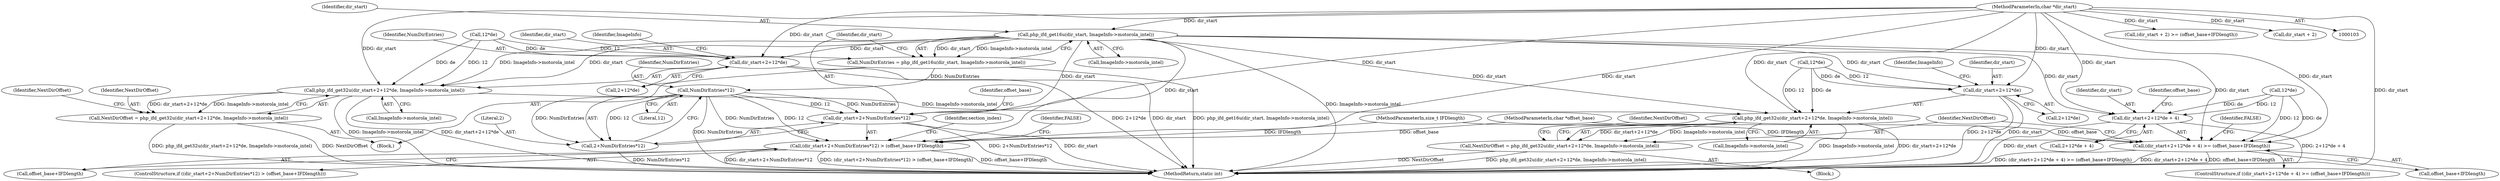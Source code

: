digraph "0_php_082aecfc3a753ad03be82cf14f03ac065723ec92_1@pointer" {
"1000132" [label="(Call,php_ifd_get16u(dir_start, ImageInfo->motorola_intel))"];
"1000105" [label="(MethodParameterIn,char *dir_start)"];
"1000130" [label="(Call,NumDirEntries = php_ifd_get16u(dir_start, ImageInfo->motorola_intel))"];
"1000143" [label="(Call,NumDirEntries*12)"];
"1000138" [label="(Call,(dir_start+2+NumDirEntries*12) > (offset_base+IFDlength))"];
"1000139" [label="(Call,dir_start+2+NumDirEntries*12)"];
"1000141" [label="(Call,2+NumDirEntries*12)"];
"1000162" [label="(Call,php_ifd_get32u(dir_start+2+12*de, ImageInfo->motorola_intel))"];
"1000160" [label="(Call,NextDirOffset = php_ifd_get32u(dir_start+2+12*de, ImageInfo->motorola_intel))"];
"1000195" [label="(Call,php_ifd_get32u(dir_start+2+12*de, ImageInfo->motorola_intel))"];
"1000193" [label="(Call,NextDirOffset = php_ifd_get32u(dir_start+2+12*de, ImageInfo->motorola_intel))"];
"1000163" [label="(Call,dir_start+2+12*de)"];
"1000177" [label="(Call,(dir_start+2+12*de + 4) >= (offset_base+IFDlength))"];
"1000178" [label="(Call,dir_start+2+12*de + 4)"];
"1000196" [label="(Call,dir_start+2+12*de)"];
"1000130" [label="(Call,NumDirEntries = php_ifd_get16u(dir_start, ImageInfo->motorola_intel))"];
"1000142" [label="(Literal,2)"];
"1000138" [label="(Call,(dir_start+2+NumDirEntries*12) > (offset_base+IFDlength))"];
"1000106" [label="(MethodParameterIn,char *offset_base)"];
"1000145" [label="(Literal,12)"];
"1000170" [label="(Call,ImageInfo->motorola_intel)"];
"1000179" [label="(Identifier,dir_start)"];
"1000163" [label="(Call,dir_start+2+12*de)"];
"1000204" [label="(Identifier,ImageInfo)"];
"1000242" [label="(MethodReturn,static int)"];
"1000197" [label="(Identifier,dir_start)"];
"1000167" [label="(Call,12*de)"];
"1000120" [label="(Call,(dir_start + 2) >= (offset_base+IFDlength))"];
"1000110" [label="(Block,)"];
"1000144" [label="(Identifier,NumDirEntries)"];
"1000194" [label="(Identifier,NextDirOffset)"];
"1000196" [label="(Call,dir_start+2+12*de)"];
"1000180" [label="(Call,2+12*de + 4)"];
"1000174" [label="(Identifier,NextDirOffset)"];
"1000133" [label="(Identifier,dir_start)"];
"1000178" [label="(Call,dir_start+2+12*de + 4)"];
"1000141" [label="(Call,2+NumDirEntries*12)"];
"1000207" [label="(Identifier,NextDirOffset)"];
"1000193" [label="(Call,NextDirOffset = php_ifd_get32u(dir_start+2+12*de, ImageInfo->motorola_intel))"];
"1000147" [label="(Identifier,offset_base)"];
"1000137" [label="(ControlStructure,if ((dir_start+2+NumDirEntries*12) > (offset_base+IFDlength)))"];
"1000176" [label="(ControlStructure,if ((dir_start+2+12*de + 4) >= (offset_base+IFDlength)))"];
"1000187" [label="(Call,offset_base+IFDlength)"];
"1000131" [label="(Identifier,NumDirEntries)"];
"1000152" [label="(Identifier,FALSE)"];
"1000200" [label="(Call,12*de)"];
"1000165" [label="(Call,2+12*de)"];
"1000175" [label="(Block,)"];
"1000198" [label="(Call,2+12*de)"];
"1000161" [label="(Identifier,NextDirOffset)"];
"1000192" [label="(Identifier,FALSE)"];
"1000195" [label="(Call,php_ifd_get32u(dir_start+2+12*de, ImageInfo->motorola_intel))"];
"1000183" [label="(Call,12*de)"];
"1000107" [label="(MethodParameterIn,size_t IFDlength)"];
"1000134" [label="(Call,ImageInfo->motorola_intel)"];
"1000177" [label="(Call,(dir_start+2+12*de + 4) >= (offset_base+IFDlength))"];
"1000203" [label="(Call,ImageInfo->motorola_intel)"];
"1000121" [label="(Call,dir_start + 2)"];
"1000139" [label="(Call,dir_start+2+NumDirEntries*12)"];
"1000155" [label="(Identifier,section_index)"];
"1000162" [label="(Call,php_ifd_get32u(dir_start+2+12*de, ImageInfo->motorola_intel))"];
"1000143" [label="(Call,NumDirEntries*12)"];
"1000160" [label="(Call,NextDirOffset = php_ifd_get32u(dir_start+2+12*de, ImageInfo->motorola_intel))"];
"1000164" [label="(Identifier,dir_start)"];
"1000171" [label="(Identifier,ImageInfo)"];
"1000146" [label="(Call,offset_base+IFDlength)"];
"1000132" [label="(Call,php_ifd_get16u(dir_start, ImageInfo->motorola_intel))"];
"1000105" [label="(MethodParameterIn,char *dir_start)"];
"1000140" [label="(Identifier,dir_start)"];
"1000188" [label="(Identifier,offset_base)"];
"1000132" -> "1000130"  [label="AST: "];
"1000132" -> "1000134"  [label="CFG: "];
"1000133" -> "1000132"  [label="AST: "];
"1000134" -> "1000132"  [label="AST: "];
"1000130" -> "1000132"  [label="CFG: "];
"1000132" -> "1000242"  [label="DDG: ImageInfo->motorola_intel"];
"1000132" -> "1000130"  [label="DDG: dir_start"];
"1000132" -> "1000130"  [label="DDG: ImageInfo->motorola_intel"];
"1000105" -> "1000132"  [label="DDG: dir_start"];
"1000132" -> "1000138"  [label="DDG: dir_start"];
"1000132" -> "1000139"  [label="DDG: dir_start"];
"1000132" -> "1000162"  [label="DDG: dir_start"];
"1000132" -> "1000162"  [label="DDG: ImageInfo->motorola_intel"];
"1000132" -> "1000163"  [label="DDG: dir_start"];
"1000132" -> "1000177"  [label="DDG: dir_start"];
"1000132" -> "1000178"  [label="DDG: dir_start"];
"1000132" -> "1000195"  [label="DDG: dir_start"];
"1000132" -> "1000196"  [label="DDG: dir_start"];
"1000105" -> "1000103"  [label="AST: "];
"1000105" -> "1000242"  [label="DDG: dir_start"];
"1000105" -> "1000120"  [label="DDG: dir_start"];
"1000105" -> "1000121"  [label="DDG: dir_start"];
"1000105" -> "1000138"  [label="DDG: dir_start"];
"1000105" -> "1000139"  [label="DDG: dir_start"];
"1000105" -> "1000162"  [label="DDG: dir_start"];
"1000105" -> "1000163"  [label="DDG: dir_start"];
"1000105" -> "1000177"  [label="DDG: dir_start"];
"1000105" -> "1000178"  [label="DDG: dir_start"];
"1000105" -> "1000195"  [label="DDG: dir_start"];
"1000105" -> "1000196"  [label="DDG: dir_start"];
"1000130" -> "1000110"  [label="AST: "];
"1000131" -> "1000130"  [label="AST: "];
"1000140" -> "1000130"  [label="CFG: "];
"1000130" -> "1000242"  [label="DDG: php_ifd_get16u(dir_start, ImageInfo->motorola_intel)"];
"1000130" -> "1000143"  [label="DDG: NumDirEntries"];
"1000143" -> "1000141"  [label="AST: "];
"1000143" -> "1000145"  [label="CFG: "];
"1000144" -> "1000143"  [label="AST: "];
"1000145" -> "1000143"  [label="AST: "];
"1000141" -> "1000143"  [label="CFG: "];
"1000143" -> "1000242"  [label="DDG: NumDirEntries"];
"1000143" -> "1000138"  [label="DDG: NumDirEntries"];
"1000143" -> "1000138"  [label="DDG: 12"];
"1000143" -> "1000139"  [label="DDG: NumDirEntries"];
"1000143" -> "1000139"  [label="DDG: 12"];
"1000143" -> "1000141"  [label="DDG: NumDirEntries"];
"1000143" -> "1000141"  [label="DDG: 12"];
"1000138" -> "1000137"  [label="AST: "];
"1000138" -> "1000146"  [label="CFG: "];
"1000139" -> "1000138"  [label="AST: "];
"1000146" -> "1000138"  [label="AST: "];
"1000152" -> "1000138"  [label="CFG: "];
"1000155" -> "1000138"  [label="CFG: "];
"1000138" -> "1000242"  [label="DDG: dir_start+2+NumDirEntries*12"];
"1000138" -> "1000242"  [label="DDG: (dir_start+2+NumDirEntries*12) > (offset_base+IFDlength)"];
"1000138" -> "1000242"  [label="DDG: offset_base+IFDlength"];
"1000106" -> "1000138"  [label="DDG: offset_base"];
"1000107" -> "1000138"  [label="DDG: IFDlength"];
"1000139" -> "1000141"  [label="CFG: "];
"1000140" -> "1000139"  [label="AST: "];
"1000141" -> "1000139"  [label="AST: "];
"1000147" -> "1000139"  [label="CFG: "];
"1000139" -> "1000242"  [label="DDG: 2+NumDirEntries*12"];
"1000139" -> "1000242"  [label="DDG: dir_start"];
"1000142" -> "1000141"  [label="AST: "];
"1000141" -> "1000242"  [label="DDG: NumDirEntries*12"];
"1000162" -> "1000160"  [label="AST: "];
"1000162" -> "1000170"  [label="CFG: "];
"1000163" -> "1000162"  [label="AST: "];
"1000170" -> "1000162"  [label="AST: "];
"1000160" -> "1000162"  [label="CFG: "];
"1000162" -> "1000242"  [label="DDG: ImageInfo->motorola_intel"];
"1000162" -> "1000242"  [label="DDG: dir_start+2+12*de"];
"1000162" -> "1000160"  [label="DDG: dir_start+2+12*de"];
"1000162" -> "1000160"  [label="DDG: ImageInfo->motorola_intel"];
"1000167" -> "1000162"  [label="DDG: 12"];
"1000167" -> "1000162"  [label="DDG: de"];
"1000162" -> "1000195"  [label="DDG: ImageInfo->motorola_intel"];
"1000160" -> "1000110"  [label="AST: "];
"1000161" -> "1000160"  [label="AST: "];
"1000174" -> "1000160"  [label="CFG: "];
"1000160" -> "1000242"  [label="DDG: php_ifd_get32u(dir_start+2+12*de, ImageInfo->motorola_intel)"];
"1000160" -> "1000242"  [label="DDG: NextDirOffset"];
"1000195" -> "1000193"  [label="AST: "];
"1000195" -> "1000203"  [label="CFG: "];
"1000196" -> "1000195"  [label="AST: "];
"1000203" -> "1000195"  [label="AST: "];
"1000193" -> "1000195"  [label="CFG: "];
"1000195" -> "1000242"  [label="DDG: ImageInfo->motorola_intel"];
"1000195" -> "1000242"  [label="DDG: dir_start+2+12*de"];
"1000195" -> "1000193"  [label="DDG: dir_start+2+12*de"];
"1000195" -> "1000193"  [label="DDG: ImageInfo->motorola_intel"];
"1000200" -> "1000195"  [label="DDG: 12"];
"1000200" -> "1000195"  [label="DDG: de"];
"1000193" -> "1000175"  [label="AST: "];
"1000194" -> "1000193"  [label="AST: "];
"1000207" -> "1000193"  [label="CFG: "];
"1000193" -> "1000242"  [label="DDG: NextDirOffset"];
"1000193" -> "1000242"  [label="DDG: php_ifd_get32u(dir_start+2+12*de, ImageInfo->motorola_intel)"];
"1000163" -> "1000165"  [label="CFG: "];
"1000164" -> "1000163"  [label="AST: "];
"1000165" -> "1000163"  [label="AST: "];
"1000171" -> "1000163"  [label="CFG: "];
"1000163" -> "1000242"  [label="DDG: dir_start"];
"1000163" -> "1000242"  [label="DDG: 2+12*de"];
"1000167" -> "1000163"  [label="DDG: 12"];
"1000167" -> "1000163"  [label="DDG: de"];
"1000177" -> "1000176"  [label="AST: "];
"1000177" -> "1000187"  [label="CFG: "];
"1000178" -> "1000177"  [label="AST: "];
"1000187" -> "1000177"  [label="AST: "];
"1000192" -> "1000177"  [label="CFG: "];
"1000194" -> "1000177"  [label="CFG: "];
"1000177" -> "1000242"  [label="DDG: dir_start+2+12*de + 4"];
"1000177" -> "1000242"  [label="DDG: offset_base+IFDlength"];
"1000177" -> "1000242"  [label="DDG: (dir_start+2+12*de + 4) >= (offset_base+IFDlength)"];
"1000183" -> "1000177"  [label="DDG: 12"];
"1000183" -> "1000177"  [label="DDG: de"];
"1000106" -> "1000177"  [label="DDG: offset_base"];
"1000107" -> "1000177"  [label="DDG: IFDlength"];
"1000178" -> "1000180"  [label="CFG: "];
"1000179" -> "1000178"  [label="AST: "];
"1000180" -> "1000178"  [label="AST: "];
"1000188" -> "1000178"  [label="CFG: "];
"1000178" -> "1000242"  [label="DDG: dir_start"];
"1000178" -> "1000242"  [label="DDG: 2+12*de + 4"];
"1000183" -> "1000178"  [label="DDG: 12"];
"1000183" -> "1000178"  [label="DDG: de"];
"1000196" -> "1000198"  [label="CFG: "];
"1000197" -> "1000196"  [label="AST: "];
"1000198" -> "1000196"  [label="AST: "];
"1000204" -> "1000196"  [label="CFG: "];
"1000196" -> "1000242"  [label="DDG: dir_start"];
"1000196" -> "1000242"  [label="DDG: 2+12*de"];
"1000200" -> "1000196"  [label="DDG: 12"];
"1000200" -> "1000196"  [label="DDG: de"];
}
